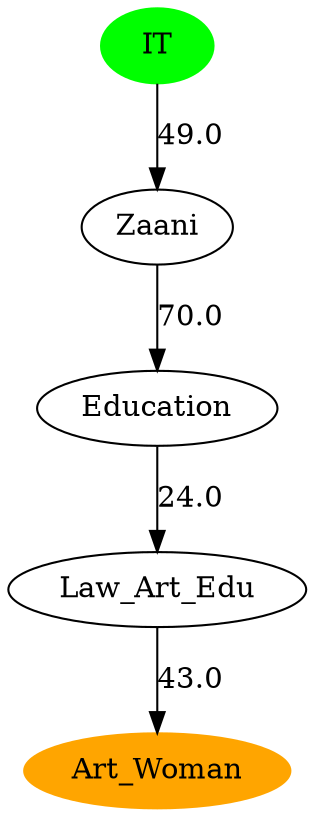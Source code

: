 digraph {
	IT [color=GREEN style=filled]
	IT -> Zaani [label=49.0]
	Zaani -> Education [label=70.0]
	Education -> Law_Art_Edu [label=24.0]
	Art_Woman [color=ORANGE style=filled]
	Law_Art_Edu -> Art_Woman [label=43.0]
}
